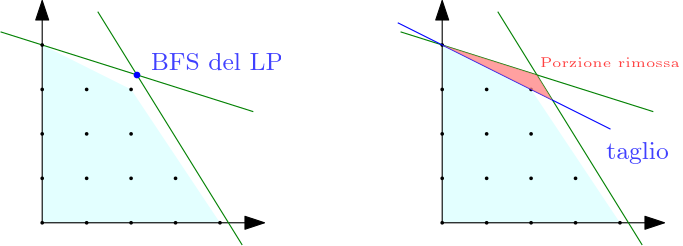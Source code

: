 <?xml version="1.0"?>
<!DOCTYPE ipe SYSTEM "ipe.dtd">
<ipe version="70218" creator="Ipe 7.2.28">
<info created="D:20250528153055" modified="D:20250528153055"/>
<ipestyle name="basic">
<symbol name="arrow/arc(spx)">
<path stroke="sym-stroke" fill="sym-stroke" pen="sym-pen">
0 0 m
-1 0.333 l
-1 -0.333 l
h
</path>
</symbol>
<symbol name="arrow/farc(spx)">
<path stroke="sym-stroke" fill="white" pen="sym-pen">
0 0 m
-1 0.333 l
-1 -0.333 l
h
</path>
</symbol>
<symbol name="arrow/ptarc(spx)">
<path stroke="sym-stroke" fill="sym-stroke" pen="sym-pen">
0 0 m
-1 0.333 l
-0.8 0 l
-1 -0.333 l
h
</path>
</symbol>
<symbol name="arrow/fptarc(spx)">
<path stroke="sym-stroke" fill="white" pen="sym-pen">
0 0 m
-1 0.333 l
-0.8 0 l
-1 -0.333 l
h
</path>
</symbol>
<symbol name="mark/circle(sx)" transformations="translations">
<path fill="sym-stroke">
0.6 0 0 0.6 0 0 e
0.4 0 0 0.4 0 0 e
</path>
</symbol>
<symbol name="mark/disk(sx)" transformations="translations">
<path fill="sym-stroke">
0.6 0 0 0.6 0 0 e
</path>
</symbol>
<symbol name="mark/fdisk(sfx)" transformations="translations">
<group>
<path fill="sym-fill">
0.5 0 0 0.5 0 0 e
</path>
<path fill="sym-stroke" fillrule="eofill">
0.6 0 0 0.6 0 0 e
0.4 0 0 0.4 0 0 e
</path>
</group>
</symbol>
<symbol name="mark/box(sx)" transformations="translations">
<path fill="sym-stroke" fillrule="eofill">
-0.6 -0.6 m
0.6 -0.6 l
0.6 0.6 l
-0.6 0.6 l
h
-0.4 -0.4 m
0.4 -0.4 l
0.4 0.4 l
-0.4 0.4 l
h
</path>
</symbol>
<symbol name="mark/square(sx)" transformations="translations">
<path fill="sym-stroke">
-0.6 -0.6 m
0.6 -0.6 l
0.6 0.6 l
-0.6 0.6 l
h
</path>
</symbol>
<symbol name="mark/fsquare(sfx)" transformations="translations">
<group>
<path fill="sym-fill">
-0.5 -0.5 m
0.5 -0.5 l
0.5 0.5 l
-0.5 0.5 l
h
</path>
<path fill="sym-stroke" fillrule="eofill">
-0.6 -0.6 m
0.6 -0.6 l
0.6 0.6 l
-0.6 0.6 l
h
-0.4 -0.4 m
0.4 -0.4 l
0.4 0.4 l
-0.4 0.4 l
h
</path>
</group>
</symbol>
<symbol name="mark/cross(sx)" transformations="translations">
<group>
<path fill="sym-stroke">
-0.43 -0.57 m
0.57 0.43 l
0.43 0.57 l
-0.57 -0.43 l
h
</path>
<path fill="sym-stroke">
-0.43 0.57 m
0.57 -0.43 l
0.43 -0.57 l
-0.57 0.43 l
h
</path>
</group>
</symbol>
<symbol name="arrow/fnormal(spx)">
<path stroke="sym-stroke" fill="white" pen="sym-pen">
0 0 m
-1 0.333 l
-1 -0.333 l
h
</path>
</symbol>
<symbol name="arrow/pointed(spx)">
<path stroke="sym-stroke" fill="sym-stroke" pen="sym-pen">
0 0 m
-1 0.333 l
-0.8 0 l
-1 -0.333 l
h
</path>
</symbol>
<symbol name="arrow/fpointed(spx)">
<path stroke="sym-stroke" fill="white" pen="sym-pen">
0 0 m
-1 0.333 l
-0.8 0 l
-1 -0.333 l
h
</path>
</symbol>
<symbol name="arrow/linear(spx)">
<path stroke="sym-stroke" pen="sym-pen">
-1 0.333 m
0 0 l
-1 -0.333 l
</path>
</symbol>
<symbol name="arrow/fdouble(spx)">
<path stroke="sym-stroke" fill="white" pen="sym-pen">
0 0 m
-1 0.333 l
-1 -0.333 l
h
-1 0 m
-2 0.333 l
-2 -0.333 l
h
</path>
</symbol>
<symbol name="arrow/double(spx)">
<path stroke="sym-stroke" fill="sym-stroke" pen="sym-pen">
0 0 m
-1 0.333 l
-1 -0.333 l
h
-1 0 m
-2 0.333 l
-2 -0.333 l
h
</path>
</symbol>
<symbol name="arrow/mid-normal(spx)">
<path stroke="sym-stroke" fill="sym-stroke" pen="sym-pen">
0.5 0 m
-0.5 0.333 l
-0.5 -0.333 l
h
</path>
</symbol>
<symbol name="arrow/mid-fnormal(spx)">
<path stroke="sym-stroke" fill="white" pen="sym-pen">
0.5 0 m
-0.5 0.333 l
-0.5 -0.333 l
h
</path>
</symbol>
<symbol name="arrow/mid-pointed(spx)">
<path stroke="sym-stroke" fill="sym-stroke" pen="sym-pen">
0.5 0 m
-0.5 0.333 l
-0.3 0 l
-0.5 -0.333 l
h
</path>
</symbol>
<symbol name="arrow/mid-fpointed(spx)">
<path stroke="sym-stroke" fill="white" pen="sym-pen">
0.5 0 m
-0.5 0.333 l
-0.3 0 l
-0.5 -0.333 l
h
</path>
</symbol>
<symbol name="arrow/mid-double(spx)">
<path stroke="sym-stroke" fill="sym-stroke" pen="sym-pen">
1 0 m
0 0.333 l
0 -0.333 l
h
0 0 m
-1 0.333 l
-1 -0.333 l
h
</path>
</symbol>
<symbol name="arrow/mid-fdouble(spx)">
<path stroke="sym-stroke" fill="white" pen="sym-pen">
1 0 m
0 0.333 l
0 -0.333 l
h
0 0 m
-1 0.333 l
-1 -0.333 l
h
</path>
</symbol>
<anglesize name="22.5 deg" value="22.5"/>
<anglesize name="30 deg" value="30"/>
<anglesize name="45 deg" value="45"/>
<anglesize name="60 deg" value="60"/>
<anglesize name="90 deg" value="90"/>
<arrowsize name="large" value="10"/>
<arrowsize name="small" value="5"/>
<arrowsize name="tiny" value="3"/>
<color name="blue" value="0 0 1"/>
<color name="brown" value="0.647 0.165 0.165"/>
<color name="darkblue" value="0 0 0.545"/>
<color name="darkcyan" value="0 0.545 0.545"/>
<color name="darkgray" value="0.663"/>
<color name="darkgreen" value="0 0.392 0"/>
<color name="darkmagenta" value="0.545 0 0.545"/>
<color name="darkorange" value="1 0.549 0"/>
<color name="darkred" value="0.545 0 0"/>
<color name="gold" value="1 0.843 0"/>
<color name="gray" value="0.745"/>
<color name="green" value="0 1 0"/>
<color name="lightblue" value="0.678 0.847 0.902"/>
<color name="lightcyan" value="0.878 1 1"/>
<color name="lightgray" value="0.827"/>
<color name="lightgreen" value="0.565 0.933 0.565"/>
<color name="lightyellow" value="1 1 0.878"/>
<color name="navy" value="0 0 0.502"/>
<color name="orange" value="1 0.647 0"/>
<color name="pink" value="1 0.753 0.796"/>
<color name="purple" value="0.627 0.125 0.941"/>
<color name="red" value="1 0 0"/>
<color name="seagreen" value="0.18 0.545 0.341"/>
<color name="turquoise" value="0.251 0.878 0.816"/>
<color name="violet" value="0.933 0.51 0.933"/>
<color name="yellow" value="1 1 0"/>
<dashstyle name="dash dot dotted" value="[4 2 1 2 1 2] 0"/>
<dashstyle name="dash dotted" value="[4 2 1 2] 0"/>
<dashstyle name="dashed" value="[4] 0"/>
<dashstyle name="dotted" value="[1 3] 0"/>
<gridsize name="10 pts (~3.5 mm)" value="10"/>
<gridsize name="14 pts (~5 mm)" value="14"/>
<gridsize name="16 pts (~6 mm)" value="16"/>
<gridsize name="20 pts (~7 mm)" value="20"/>
<gridsize name="28 pts (~10 mm)" value="28"/>
<gridsize name="32 pts (~12 mm)" value="32"/>
<gridsize name="4 pts" value="4"/>
<gridsize name="56 pts (~20 mm)" value="56"/>
<gridsize name="8 pts (~3 mm)" value="8"/>
<opacity name="10%" value="0.1"/>
<opacity name="30%" value="0.3"/>
<opacity name="50%" value="0.5"/>
<opacity name="75%" value="0.75"/>
<pen name="fat" value="1.2"/>
<pen name="heavier" value="0.8"/>
<pen name="ultrafat" value="2"/>
<symbolsize name="large" value="5"/>
<symbolsize name="small" value="2"/>
<symbolsize name="tiny" value="1.1"/>
<textsize name="Huge" value="\Huge"/>
<textsize name="LARGE" value="\LARGE"/>
<textsize name="Large" value="\Large"/>
<textsize name="footnote" value="\footnotesize"/>
<textsize name="huge" value="\huge"/>
<textsize name="large" value="\large"/>
<textsize name="script" value="\scriptsize"/>
<textsize name="small" value="\small"/>
<textsize name="tiny" value="\tiny"/>
<textstyle name="center" begin="\begin{center}" end="\end{center}"/>
<textstyle name="item" begin="\begin{itemize}\item{}" end="\end{itemize}"/>
<textstyle name="itemize" begin="\begin{itemize}" end="\end{itemize}"/>
<tiling name="falling" angle="-60" step="4" width="1"/>
<tiling name="rising" angle="30" step="4" width="1"/>
</ipestyle>
<page>
<layer name="alpha"/>
<view layers="alpha" active="alpha"/>
<path layer="alpha" fill="0.851 1 1" opacity="75%" stroke-opacity="opaque">
112 688 m
176 688 l
144 736 l
112 752 l
h
</path>
<path stroke="black" arrow="normal/normal" rarrow="normal/normal">
112 768 m
112 688 l
192 688 l
</path>
<path stroke="0 0.502 0">
184 680 m
132 764 l
</path>
<use name="mark/disk(sx)" pos="128 736" size="tiny"/>
<use name="mark/disk(sx)" pos="144 736" size="tiny"/>
<use name="mark/disk(sx)" pos="144 720" size="tiny"/>
<use name="mark/disk(sx)" pos="128 720" size="tiny"/>
<use name="mark/disk(sx)" pos="112 736" size="tiny"/>
<use name="mark/disk(sx)" pos="112 720" size="tiny"/>
<use name="mark/disk(sx)" pos="112 704" size="tiny"/>
<use name="mark/disk(sx)" pos="112 688" size="tiny"/>
<use name="mark/disk(sx)" pos="128 688" size="tiny"/>
<use name="mark/disk(sx)" pos="144 688" size="tiny"/>
<use name="mark/disk(sx)" pos="160 688" size="tiny"/>
<use name="mark/disk(sx)" pos="176 688" size="tiny"/>
<use name="mark/disk(sx)" pos="160 704" size="tiny"/>
<use name="mark/disk(sx)" pos="144 704" size="tiny"/>
<use name="mark/disk(sx)" pos="128 704" size="tiny"/>
<path matrix="1.19728 0 0 1.19728 -37.0892 -143.622" stroke="0 0.502 0">
112 752 m
188 728 l
</path>
<use name="mark/disk(sx)" pos="112 752" size="tiny"/>
<use name="mark/disk(sx)" pos="146.125 741.191" size="small" stroke="0 0 1"/>
<text transformations="translations" pos="151.038 742.97" stroke="0 0 1" type="label" width="47.613" height="6.227" depth="0" valign="baseline" size="small" opacity="75%">BFS del LP</text>
<path matrix="1 0 0 1 144 0" fill="0.851 1 1" opacity="75%" stroke-opacity="opaque">
112 688 m
176 688 l
144 736 l
112 752 l
h
</path>
<path matrix="1 0 0 1 144 0" stroke="black" arrow="normal/normal" rarrow="normal/normal">
112 768 m
112 688 l
192 688 l
</path>
<path matrix="1 0 0 1 144 0" stroke="0 0.502 0">
184 680 m
132 764 l
</path>
<use matrix="1 0 0 1 144 0" name="mark/disk(sx)" pos="128 736" size="tiny"/>
<use matrix="1 0 0 1 144 0" name="mark/disk(sx)" pos="144 736" size="tiny"/>
<use matrix="1 0 0 1 144 0" name="mark/disk(sx)" pos="144 720" size="tiny"/>
<use matrix="1 0 0 1 144 0" name="mark/disk(sx)" pos="128 720" size="tiny"/>
<use matrix="1 0 0 1 144 0" name="mark/disk(sx)" pos="112 736" size="tiny"/>
<use matrix="1 0 0 1 144 0" name="mark/disk(sx)" pos="112 720" size="tiny"/>
<use matrix="1 0 0 1 144 0" name="mark/disk(sx)" pos="112 704" size="tiny"/>
<use matrix="1 0 0 1 144 0" name="mark/disk(sx)" pos="112 688" size="tiny"/>
<use matrix="1 0 0 1 144 0" name="mark/disk(sx)" pos="128 688" size="tiny"/>
<use matrix="1 0 0 1 144 0" name="mark/disk(sx)" pos="144 688" size="tiny"/>
<use matrix="1 0 0 1 144 0" name="mark/disk(sx)" pos="160 688" size="tiny"/>
<use matrix="1 0 0 1 144 0" name="mark/disk(sx)" pos="176 688" size="tiny"/>
<use matrix="1 0 0 1 144 0" name="mark/disk(sx)" pos="160 704" size="tiny"/>
<use matrix="1 0 0 1 144 0" name="mark/disk(sx)" pos="144 704" size="tiny"/>
<use matrix="1 0 0 1 144 0" name="mark/disk(sx)" pos="128 704" size="tiny"/>
<path matrix="1.19728 0 0 1.19728 106.911 -143.622" stroke="0 0.502 0">
112 752 m
188 728 l
</path>
<use matrix="1 0 0 1 144 0" name="mark/disk(sx)" pos="112 752" size="tiny"/>
<path matrix="2.39359 0 0 2.39359 -372.759 -1039.98" stroke="0 0 1" opacity="75%" stroke-opacity="opaque">
256 752 m
288 736 l
</path>
<text matrix="1 0 0 1 164 -32" transformations="translations" pos="151.038 742.97" stroke="0 0 1" type="label" width="22.526" height="6.23" depth="1.74" valign="baseline" size="small" opacity="75%">taglio</text>
<path fill="1 0.502 0.502" opacity="75%" stroke-opacity="opaque">
256 752 m
295.694 732.124 l
290.119 741.174 l
h
</path>
<text matrix="1 0 0 1 140.171 1.00556" transformations="translations" pos="151.038 742.97" stroke="1 0 0" type="label" width="50.388" height="3.386" depth="0" valign="baseline" size="tiny" opacity="75%">Porzione rimossa</text>
</page>
</ipe>
